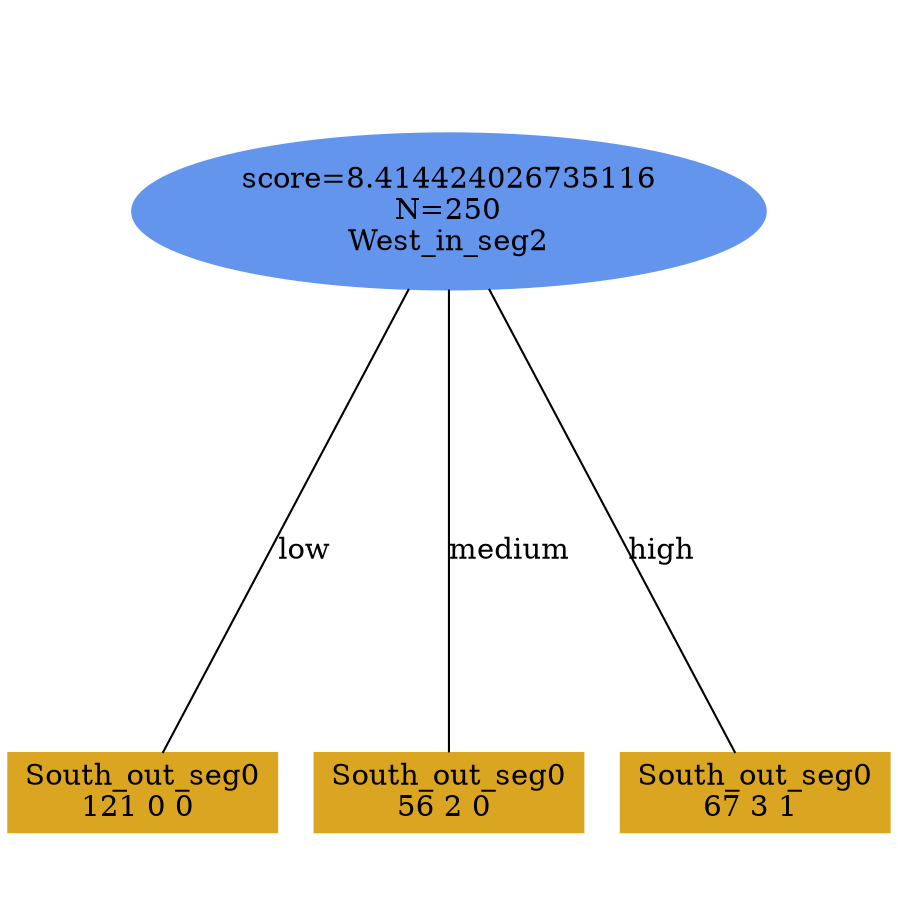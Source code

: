 digraph "DD" {
size = "7.5,10"
ratio=1.0;
center = true;
edge [dir = none];
{ rank = same; node [shape=ellipse, style=filled, color=cornflowerblue];"4327" [label="score=8.414424026735116\nN=250\nWest_in_seg2"];}
{ rank = same; node [shape=box, style=filled, color=goldenrod];"4328" [label="South_out_seg0\n121 0 0 "];}
{ rank = same; node [shape=box, style=filled, color=goldenrod];"4329" [label="South_out_seg0\n56 2 0 "];}
{ rank = same; node [shape=box, style=filled, color=goldenrod];"4330" [label="South_out_seg0\n67 3 1 "];}
"4327" -> "4328" [label = "low"];
"4327" -> "4329" [label = "medium"];
"4327" -> "4330" [label = "high"];

}